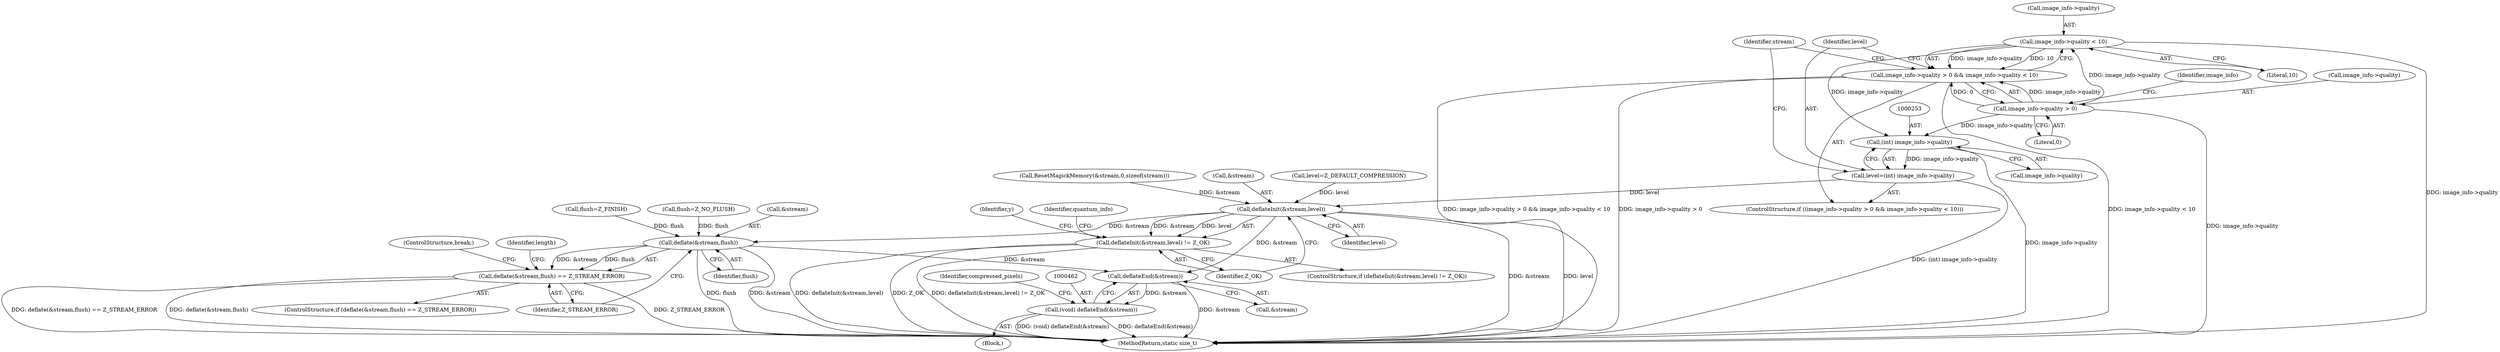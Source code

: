 digraph "0_ImageMagick_91cc3f36f2ccbd485a0456bab9aebe63b635da88@pointer" {
"1000245" [label="(Call,image_info->quality < 10)"];
"1000240" [label="(Call,image_info->quality > 0)"];
"1000239" [label="(Call,image_info->quality > 0 && image_info->quality < 10)"];
"1000252" [label="(Call,(int) image_info->quality)"];
"1000250" [label="(Call,level=(int) image_info->quality)"];
"1000259" [label="(Call,deflateInit(&stream,level))"];
"1000258" [label="(Call,deflateInit(&stream,level) != Z_OK)"];
"1000417" [label="(Call,deflate(&stream,flush))"];
"1000416" [label="(Call,deflate(&stream,flush) == Z_STREAM_ERROR)"];
"1000463" [label="(Call,deflateEnd(&stream))"];
"1000461" [label="(Call,(void) deflateEnd(&stream))"];
"1000421" [label="(Identifier,Z_STREAM_ERROR)"];
"1000249" [label="(Literal,10)"];
"1000460" [label="(Block,)"];
"1000418" [label="(Call,&stream)"];
"1000241" [label="(Call,image_info->quality)"];
"1000417" [label="(Call,deflate(&stream,flush))"];
"1000240" [label="(Call,image_info->quality > 0)"];
"1000235" [label="(Call,level=Z_DEFAULT_COMPRESSION)"];
"1000224" [label="(Call,ResetMagickMemory(&stream,0,sizeof(stream)))"];
"1000257" [label="(ControlStructure,if (deflateInit(&stream,level) != Z_OK))"];
"1000258" [label="(Call,deflateInit(&stream,level) != Z_OK)"];
"1000422" [label="(ControlStructure,break;)"];
"1000244" [label="(Literal,0)"];
"1000416" [label="(Call,deflate(&stream,flush) == Z_STREAM_ERROR)"];
"1000247" [label="(Identifier,image_info)"];
"1000245" [label="(Call,image_info->quality < 10)"];
"1000467" [label="(Identifier,compressed_pixels)"];
"1000250" [label="(Call,level=(int) image_info->quality)"];
"1000273" [label="(Identifier,y)"];
"1000261" [label="(Identifier,stream)"];
"1000415" [label="(ControlStructure,if (deflate(&stream,flush) == Z_STREAM_ERROR))"];
"1000420" [label="(Identifier,flush)"];
"1000424" [label="(Identifier,length)"];
"1000252" [label="(Call,(int) image_info->quality)"];
"1000478" [label="(MethodReturn,static size_t)"];
"1000396" [label="(Call,flush=Z_FINISH)"];
"1000263" [label="(Identifier,Z_OK)"];
"1000259" [label="(Call,deflateInit(&stream,level))"];
"1000128" [label="(Call,flush=Z_NO_FLUSH)"];
"1000463" [label="(Call,deflateEnd(&stream))"];
"1000254" [label="(Call,image_info->quality)"];
"1000238" [label="(ControlStructure,if ((image_info->quality > 0 && image_info->quality < 10)))"];
"1000464" [label="(Call,&stream)"];
"1000246" [label="(Call,image_info->quality)"];
"1000251" [label="(Identifier,level)"];
"1000239" [label="(Call,image_info->quality > 0 && image_info->quality < 10)"];
"1000461" [label="(Call,(void) deflateEnd(&stream))"];
"1000260" [label="(Call,&stream)"];
"1000262" [label="(Identifier,level)"];
"1000266" [label="(Identifier,quantum_info)"];
"1000245" -> "1000239"  [label="AST: "];
"1000245" -> "1000249"  [label="CFG: "];
"1000246" -> "1000245"  [label="AST: "];
"1000249" -> "1000245"  [label="AST: "];
"1000239" -> "1000245"  [label="CFG: "];
"1000245" -> "1000478"  [label="DDG: image_info->quality"];
"1000245" -> "1000239"  [label="DDG: image_info->quality"];
"1000245" -> "1000239"  [label="DDG: 10"];
"1000240" -> "1000245"  [label="DDG: image_info->quality"];
"1000245" -> "1000252"  [label="DDG: image_info->quality"];
"1000240" -> "1000239"  [label="AST: "];
"1000240" -> "1000244"  [label="CFG: "];
"1000241" -> "1000240"  [label="AST: "];
"1000244" -> "1000240"  [label="AST: "];
"1000247" -> "1000240"  [label="CFG: "];
"1000239" -> "1000240"  [label="CFG: "];
"1000240" -> "1000478"  [label="DDG: image_info->quality"];
"1000240" -> "1000239"  [label="DDG: image_info->quality"];
"1000240" -> "1000239"  [label="DDG: 0"];
"1000240" -> "1000252"  [label="DDG: image_info->quality"];
"1000239" -> "1000238"  [label="AST: "];
"1000251" -> "1000239"  [label="CFG: "];
"1000261" -> "1000239"  [label="CFG: "];
"1000239" -> "1000478"  [label="DDG: image_info->quality > 0 && image_info->quality < 10"];
"1000239" -> "1000478"  [label="DDG: image_info->quality > 0"];
"1000239" -> "1000478"  [label="DDG: image_info->quality < 10"];
"1000252" -> "1000250"  [label="AST: "];
"1000252" -> "1000254"  [label="CFG: "];
"1000253" -> "1000252"  [label="AST: "];
"1000254" -> "1000252"  [label="AST: "];
"1000250" -> "1000252"  [label="CFG: "];
"1000252" -> "1000478"  [label="DDG: image_info->quality"];
"1000252" -> "1000250"  [label="DDG: image_info->quality"];
"1000250" -> "1000238"  [label="AST: "];
"1000251" -> "1000250"  [label="AST: "];
"1000261" -> "1000250"  [label="CFG: "];
"1000250" -> "1000478"  [label="DDG: (int) image_info->quality"];
"1000250" -> "1000259"  [label="DDG: level"];
"1000259" -> "1000258"  [label="AST: "];
"1000259" -> "1000262"  [label="CFG: "];
"1000260" -> "1000259"  [label="AST: "];
"1000262" -> "1000259"  [label="AST: "];
"1000263" -> "1000259"  [label="CFG: "];
"1000259" -> "1000478"  [label="DDG: &stream"];
"1000259" -> "1000478"  [label="DDG: level"];
"1000259" -> "1000258"  [label="DDG: &stream"];
"1000259" -> "1000258"  [label="DDG: level"];
"1000224" -> "1000259"  [label="DDG: &stream"];
"1000235" -> "1000259"  [label="DDG: level"];
"1000259" -> "1000417"  [label="DDG: &stream"];
"1000259" -> "1000463"  [label="DDG: &stream"];
"1000258" -> "1000257"  [label="AST: "];
"1000258" -> "1000263"  [label="CFG: "];
"1000263" -> "1000258"  [label="AST: "];
"1000266" -> "1000258"  [label="CFG: "];
"1000273" -> "1000258"  [label="CFG: "];
"1000258" -> "1000478"  [label="DDG: deflateInit(&stream,level)"];
"1000258" -> "1000478"  [label="DDG: Z_OK"];
"1000258" -> "1000478"  [label="DDG: deflateInit(&stream,level) != Z_OK"];
"1000417" -> "1000416"  [label="AST: "];
"1000417" -> "1000420"  [label="CFG: "];
"1000418" -> "1000417"  [label="AST: "];
"1000420" -> "1000417"  [label="AST: "];
"1000421" -> "1000417"  [label="CFG: "];
"1000417" -> "1000478"  [label="DDG: flush"];
"1000417" -> "1000478"  [label="DDG: &stream"];
"1000417" -> "1000416"  [label="DDG: &stream"];
"1000417" -> "1000416"  [label="DDG: flush"];
"1000396" -> "1000417"  [label="DDG: flush"];
"1000128" -> "1000417"  [label="DDG: flush"];
"1000417" -> "1000463"  [label="DDG: &stream"];
"1000416" -> "1000415"  [label="AST: "];
"1000416" -> "1000421"  [label="CFG: "];
"1000421" -> "1000416"  [label="AST: "];
"1000422" -> "1000416"  [label="CFG: "];
"1000424" -> "1000416"  [label="CFG: "];
"1000416" -> "1000478"  [label="DDG: deflate(&stream,flush) == Z_STREAM_ERROR"];
"1000416" -> "1000478"  [label="DDG: deflate(&stream,flush)"];
"1000416" -> "1000478"  [label="DDG: Z_STREAM_ERROR"];
"1000463" -> "1000461"  [label="AST: "];
"1000463" -> "1000464"  [label="CFG: "];
"1000464" -> "1000463"  [label="AST: "];
"1000461" -> "1000463"  [label="CFG: "];
"1000463" -> "1000478"  [label="DDG: &stream"];
"1000463" -> "1000461"  [label="DDG: &stream"];
"1000461" -> "1000460"  [label="AST: "];
"1000462" -> "1000461"  [label="AST: "];
"1000467" -> "1000461"  [label="CFG: "];
"1000461" -> "1000478"  [label="DDG: (void) deflateEnd(&stream)"];
"1000461" -> "1000478"  [label="DDG: deflateEnd(&stream)"];
}
